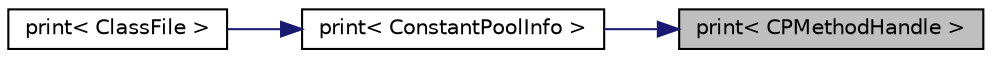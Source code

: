 digraph "print&lt; CPMethodHandle &gt;"
{
 // LATEX_PDF_SIZE
  edge [fontname="Helvetica",fontsize="10",labelfontname="Helvetica",labelfontsize="10"];
  node [fontname="Helvetica",fontsize="10",shape=record];
  rankdir="RL";
  Node1 [label="print\< CPMethodHandle \>",height=0.2,width=0.4,color="black", fillcolor="grey75", style="filled", fontcolor="black",tooltip=" "];
  Node1 -> Node2 [dir="back",color="midnightblue",fontsize="10",style="solid"];
  Node2 [label="print\< ConstantPoolInfo \>",height=0.2,width=0.4,color="black", fillcolor="white", style="filled",URL="$_tipos_8cpp.html#a4ac9d210093723ee27453c4e50e86285",tooltip=" "];
  Node2 -> Node3 [dir="back",color="midnightblue",fontsize="10",style="solid"];
  Node3 [label="print\< ClassFile \>",height=0.2,width=0.4,color="black", fillcolor="white", style="filled",URL="$_tipos_8cpp.html#a1ef736b1597d038edb321ae281afac76",tooltip=" "];
}
